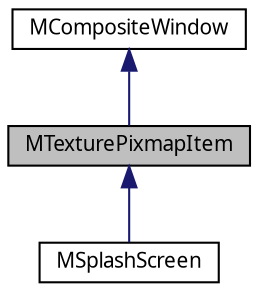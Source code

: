 digraph G
{
  edge [fontname="FreeSans.ttf",fontsize="10",labelfontname="FreeSans.ttf",labelfontsize="10"];
  node [fontname="FreeSans.ttf",fontsize="10",shape=record];
  Node1 [label="MTexturePixmapItem",height=0.2,width=0.4,color="black", fillcolor="grey75", style="filled" fontcolor="black"];
  Node2 -> Node1 [dir=back,color="midnightblue",fontsize="10",style="solid",fontname="FreeSans.ttf"];
  Node2 [label="MCompositeWindow",height=0.2,width=0.4,color="black", fillcolor="white", style="filled",URL="$class_m_composite_window.html"];
  Node1 -> Node3 [dir=back,color="midnightblue",fontsize="10",style="solid",fontname="FreeSans.ttf"];
  Node3 [label="MSplashScreen",height=0.2,width=0.4,color="black", fillcolor="white", style="filled",URL="$class_m_splash_screen.html"];
}
